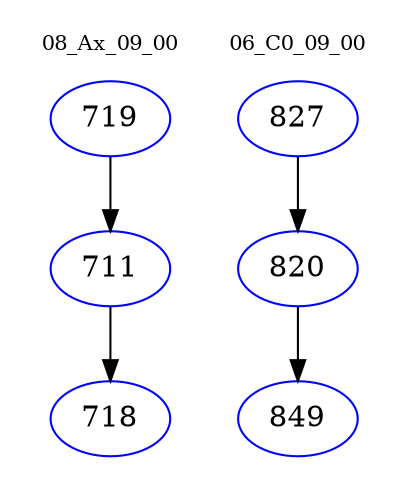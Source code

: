 digraph{
subgraph cluster_0 {
color = white
label = "08_Ax_09_00";
fontsize=10;
T0_719 [label="719", color="blue"]
T0_719 -> T0_711 [color="black"]
T0_711 [label="711", color="blue"]
T0_711 -> T0_718 [color="black"]
T0_718 [label="718", color="blue"]
}
subgraph cluster_1 {
color = white
label = "06_C0_09_00";
fontsize=10;
T1_827 [label="827", color="blue"]
T1_827 -> T1_820 [color="black"]
T1_820 [label="820", color="blue"]
T1_820 -> T1_849 [color="black"]
T1_849 [label="849", color="blue"]
}
}

